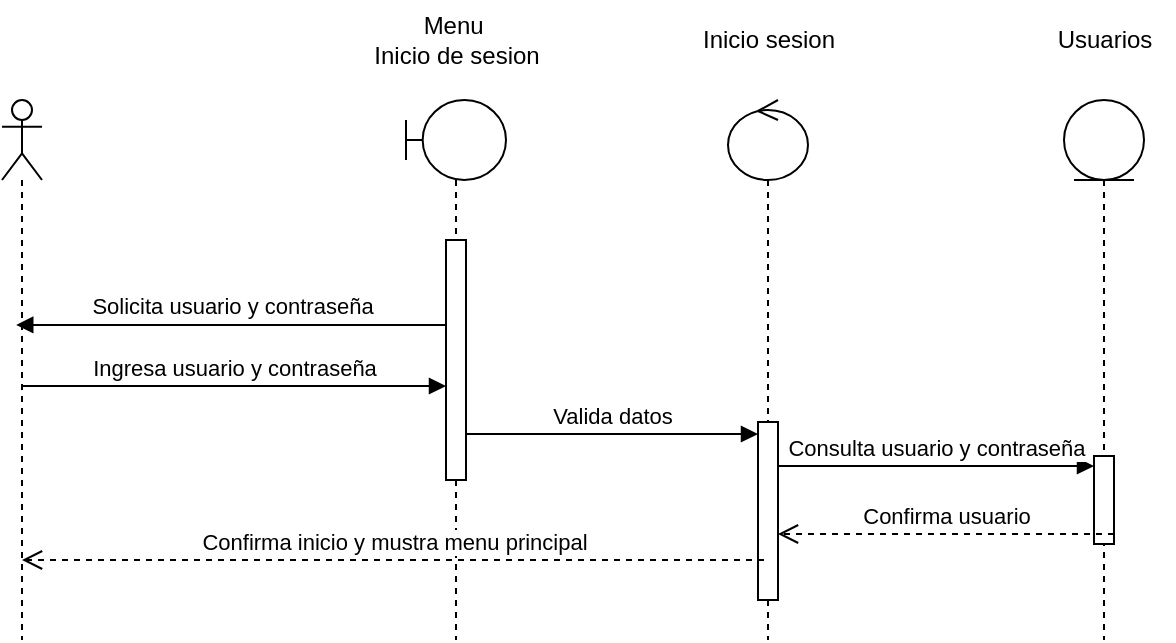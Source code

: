 <mxfile version="24.7.14">
  <diagram name="Página-1" id="t8ws5RrRNgcCuZQSS5f2">
    <mxGraphModel dx="542" dy="620" grid="1" gridSize="10" guides="1" tooltips="1" connect="1" arrows="1" fold="1" page="1" pageScale="1" pageWidth="827" pageHeight="1169" math="0" shadow="0">
      <root>
        <mxCell id="0" />
        <mxCell id="1" parent="0" />
        <mxCell id="HcCtnshYtK5hbSJaxlF--1" value="" style="shape=umlLifeline;perimeter=lifelinePerimeter;whiteSpace=wrap;html=1;container=1;dropTarget=0;collapsible=0;recursiveResize=0;outlineConnect=0;portConstraint=eastwest;newEdgeStyle={&quot;curved&quot;:0,&quot;rounded&quot;:0};participant=umlActor;" parent="1" vertex="1">
          <mxGeometry x="71" y="130" width="20" height="270" as="geometry" />
        </mxCell>
        <mxCell id="HcCtnshYtK5hbSJaxlF--2" value="" style="shape=umlLifeline;perimeter=lifelinePerimeter;whiteSpace=wrap;html=1;container=1;dropTarget=0;collapsible=0;recursiveResize=0;outlineConnect=0;portConstraint=eastwest;newEdgeStyle={&quot;curved&quot;:0,&quot;rounded&quot;:0};participant=umlBoundary;" parent="1" vertex="1">
          <mxGeometry x="273" y="130" width="50" height="270" as="geometry" />
        </mxCell>
        <mxCell id="HcCtnshYtK5hbSJaxlF--3" value="" style="html=1;points=[[0,0,0,0,5],[0,1,0,0,-5],[1,0,0,0,5],[1,1,0,0,-5]];perimeter=orthogonalPerimeter;outlineConnect=0;targetShapes=umlLifeline;portConstraint=eastwest;newEdgeStyle={&quot;curved&quot;:0,&quot;rounded&quot;:0};" parent="HcCtnshYtK5hbSJaxlF--2" vertex="1">
          <mxGeometry x="20" y="70" width="10" height="120" as="geometry" />
        </mxCell>
        <mxCell id="HcCtnshYtK5hbSJaxlF--4" value="" style="shape=umlLifeline;perimeter=lifelinePerimeter;whiteSpace=wrap;html=1;container=1;dropTarget=0;collapsible=0;recursiveResize=0;outlineConnect=0;portConstraint=eastwest;newEdgeStyle={&quot;curved&quot;:0,&quot;rounded&quot;:0};participant=umlControl;" parent="1" vertex="1">
          <mxGeometry x="434" y="130" width="40" height="270" as="geometry" />
        </mxCell>
        <mxCell id="HcCtnshYtK5hbSJaxlF--5" value="" style="html=1;points=[[0,0,0,0,5],[0,1,0,0,-5],[1,0,0,0,5],[1,1,0,0,-5]];perimeter=orthogonalPerimeter;outlineConnect=0;targetShapes=umlLifeline;portConstraint=eastwest;newEdgeStyle={&quot;curved&quot;:0,&quot;rounded&quot;:0};" parent="HcCtnshYtK5hbSJaxlF--4" vertex="1">
          <mxGeometry x="15" y="161" width="10" height="89" as="geometry" />
        </mxCell>
        <mxCell id="HcCtnshYtK5hbSJaxlF--6" value="" style="shape=umlLifeline;perimeter=lifelinePerimeter;whiteSpace=wrap;html=1;container=1;dropTarget=0;collapsible=0;recursiveResize=0;outlineConnect=0;portConstraint=eastwest;newEdgeStyle={&quot;curved&quot;:0,&quot;rounded&quot;:0};participant=umlEntity;" parent="1" vertex="1">
          <mxGeometry x="602" y="130" width="40" height="270" as="geometry" />
        </mxCell>
        <mxCell id="HcCtnshYtK5hbSJaxlF--55" value="" style="html=1;points=[[0,0,0,0,5],[0,1,0,0,-5],[1,0,0,0,5],[1,1,0,0,-5]];perimeter=orthogonalPerimeter;outlineConnect=0;targetShapes=umlLifeline;portConstraint=eastwest;newEdgeStyle={&quot;curved&quot;:0,&quot;rounded&quot;:0};" parent="HcCtnshYtK5hbSJaxlF--6" vertex="1">
          <mxGeometry x="15" y="178" width="10" height="44" as="geometry" />
        </mxCell>
        <mxCell id="HcCtnshYtK5hbSJaxlF--10" value="Ingresa usuario y contraseña" style="html=1;verticalAlign=bottom;endArrow=block;curved=0;rounded=0;" parent="1" edge="1">
          <mxGeometry relative="1" as="geometry">
            <mxPoint x="80.591" y="273" as="sourcePoint" />
            <mxPoint x="293" y="273.0" as="targetPoint" />
          </mxGeometry>
        </mxCell>
        <mxCell id="HcCtnshYtK5hbSJaxlF--11" value="Solicita usuario y contraseña" style="html=1;verticalAlign=bottom;endArrow=block;curved=0;rounded=0;entryX=0.356;entryY=0.247;entryDx=0;entryDy=0;entryPerimeter=0;" parent="1" edge="1">
          <mxGeometry relative="1" as="geometry">
            <mxPoint x="293.0" y="242.48" as="sourcePoint" />
            <mxPoint x="78.12" y="242.48" as="targetPoint" />
          </mxGeometry>
        </mxCell>
        <mxCell id="HcCtnshYtK5hbSJaxlF--12" value="Valida datos" style="html=1;verticalAlign=bottom;endArrow=block;curved=0;rounded=0;" parent="1" edge="1">
          <mxGeometry x="0.002" relative="1" as="geometry">
            <mxPoint x="303" y="297.0" as="sourcePoint" />
            <mxPoint x="449" y="297" as="targetPoint" />
            <mxPoint as="offset" />
          </mxGeometry>
        </mxCell>
        <mxCell id="HcCtnshYtK5hbSJaxlF--13" value="Consulta usuario y contraseña" style="html=1;verticalAlign=bottom;endArrow=block;curved=0;rounded=0;entryX=0;entryY=0;entryDx=0;entryDy=5;entryPerimeter=0;" parent="1" edge="1" target="HcCtnshYtK5hbSJaxlF--55" source="HcCtnshYtK5hbSJaxlF--5">
          <mxGeometry x="-0.002" relative="1" as="geometry">
            <mxPoint x="303.0" y="367" as="sourcePoint" />
            <mxPoint x="589" y="367.0" as="targetPoint" />
            <mxPoint as="offset" />
          </mxGeometry>
        </mxCell>
        <mxCell id="HcCtnshYtK5hbSJaxlF--15" value="Menu&amp;nbsp;&lt;div&gt;Inicio de sesion&lt;/div&gt;" style="text;html=1;align=center;verticalAlign=middle;resizable=0;points=[];autosize=1;strokeColor=none;fillColor=none;" parent="1" vertex="1">
          <mxGeometry x="243" y="80" width="110" height="40" as="geometry" />
        </mxCell>
        <mxCell id="HcCtnshYtK5hbSJaxlF--16" value="Inicio sesion" style="text;html=1;align=center;verticalAlign=middle;resizable=0;points=[];autosize=1;strokeColor=none;fillColor=none;" parent="1" vertex="1">
          <mxGeometry x="409" y="85" width="90" height="30" as="geometry" />
        </mxCell>
        <mxCell id="HcCtnshYtK5hbSJaxlF--19" value="Usuarios" style="text;html=1;align=center;verticalAlign=middle;resizable=0;points=[];autosize=1;strokeColor=none;fillColor=none;" parent="1" vertex="1">
          <mxGeometry x="587" y="85" width="70" height="30" as="geometry" />
        </mxCell>
        <mxCell id="HcCtnshYtK5hbSJaxlF--21" value="Confirma usuario" style="html=1;verticalAlign=bottom;endArrow=open;dashed=1;endSize=8;curved=0;rounded=0;exitX=1;exitY=1;exitDx=0;exitDy=-5;exitPerimeter=0;" parent="1" edge="1" target="HcCtnshYtK5hbSJaxlF--5" source="HcCtnshYtK5hbSJaxlF--55">
          <mxGeometry relative="1" as="geometry">
            <mxPoint x="303.0" y="389" as="targetPoint" />
            <mxPoint x="588" y="389" as="sourcePoint" />
          </mxGeometry>
        </mxCell>
        <mxCell id="HcCtnshYtK5hbSJaxlF--23" value="Confirma inicio y mustra menu principal" style="html=1;verticalAlign=bottom;endArrow=open;dashed=1;endSize=8;curved=0;rounded=0;" parent="1" edge="1" target="HcCtnshYtK5hbSJaxlF--1">
          <mxGeometry relative="1" as="geometry">
            <mxPoint x="303.0" y="360.0" as="targetPoint" />
            <mxPoint x="452" y="360" as="sourcePoint" />
          </mxGeometry>
        </mxCell>
      </root>
    </mxGraphModel>
  </diagram>
</mxfile>

